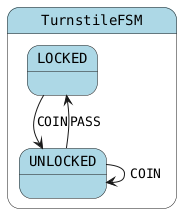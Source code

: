 @startuml
skinparam StateFontName Helvetica
skinparam defaultFontName Monospaced
skinparam state {
    BackgroundColor LightBlue
}
state TurnstileFSM {
LOCKED --> UNLOCKED : COIN
UNLOCKED --> UNLOCKED : COIN
UNLOCKED --> LOCKED : PASS
}
@enduml
